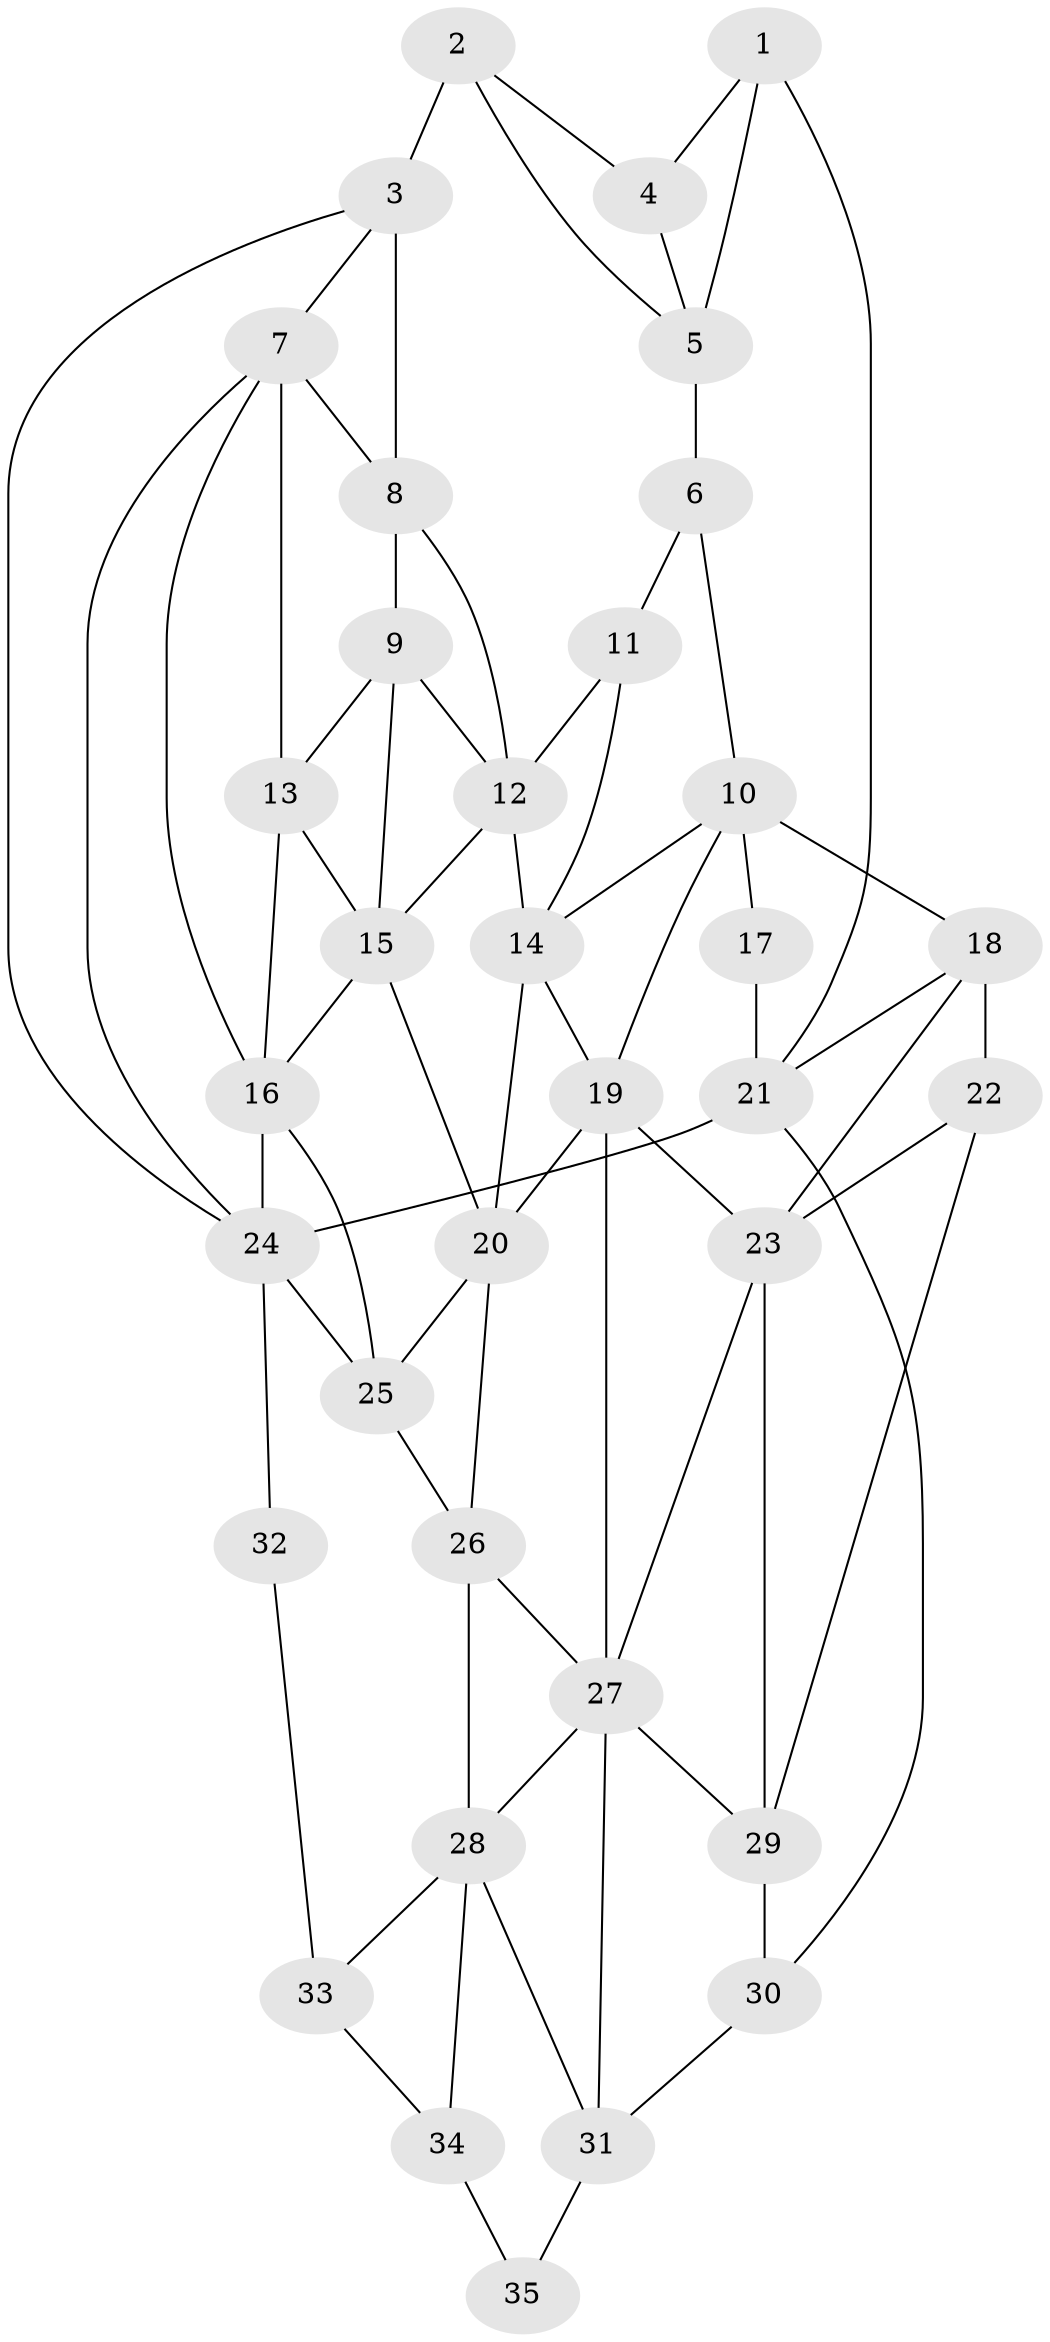 // original degree distribution, {3: 0.02631578947368421, 4: 0.24561403508771928, 5: 0.4824561403508772, 6: 0.24561403508771928}
// Generated by graph-tools (version 1.1) at 2025/38/03/04/25 23:38:36]
// undirected, 35 vertices, 70 edges
graph export_dot {
  node [color=gray90,style=filled];
  1;
  2;
  3;
  4;
  5;
  6;
  7;
  8;
  9;
  10;
  11;
  12;
  13;
  14;
  15;
  16;
  17;
  18;
  19;
  20;
  21;
  22;
  23;
  24;
  25;
  26;
  27;
  28;
  29;
  30;
  31;
  32;
  33;
  34;
  35;
  1 -- 4 [weight=1.0];
  1 -- 5 [weight=1.0];
  1 -- 21 [weight=1.0];
  2 -- 3 [weight=2.0];
  2 -- 4 [weight=1.0];
  2 -- 5 [weight=1.0];
  3 -- 7 [weight=1.0];
  3 -- 8 [weight=1.0];
  3 -- 24 [weight=1.0];
  4 -- 5 [weight=1.0];
  5 -- 6 [weight=2.0];
  6 -- 10 [weight=2.0];
  6 -- 11 [weight=1.0];
  7 -- 8 [weight=1.0];
  7 -- 13 [weight=2.0];
  7 -- 16 [weight=1.0];
  7 -- 24 [weight=1.0];
  8 -- 9 [weight=1.0];
  8 -- 12 [weight=1.0];
  9 -- 12 [weight=1.0];
  9 -- 13 [weight=1.0];
  9 -- 15 [weight=1.0];
  10 -- 14 [weight=1.0];
  10 -- 17 [weight=1.0];
  10 -- 18 [weight=1.0];
  10 -- 19 [weight=1.0];
  11 -- 12 [weight=1.0];
  11 -- 14 [weight=2.0];
  12 -- 14 [weight=1.0];
  12 -- 15 [weight=1.0];
  13 -- 15 [weight=1.0];
  13 -- 16 [weight=2.0];
  14 -- 19 [weight=1.0];
  14 -- 20 [weight=1.0];
  15 -- 16 [weight=1.0];
  15 -- 20 [weight=2.0];
  16 -- 24 [weight=1.0];
  16 -- 25 [weight=1.0];
  17 -- 21 [weight=2.0];
  18 -- 21 [weight=1.0];
  18 -- 22 [weight=2.0];
  18 -- 23 [weight=1.0];
  19 -- 20 [weight=1.0];
  19 -- 23 [weight=1.0];
  19 -- 27 [weight=1.0];
  20 -- 25 [weight=1.0];
  20 -- 26 [weight=1.0];
  21 -- 24 [weight=2.0];
  21 -- 30 [weight=1.0];
  22 -- 23 [weight=1.0];
  22 -- 29 [weight=1.0];
  23 -- 27 [weight=1.0];
  23 -- 29 [weight=1.0];
  24 -- 25 [weight=1.0];
  24 -- 32 [weight=2.0];
  25 -- 26 [weight=2.0];
  26 -- 27 [weight=1.0];
  26 -- 28 [weight=1.0];
  27 -- 28 [weight=1.0];
  27 -- 29 [weight=1.0];
  27 -- 31 [weight=1.0];
  28 -- 31 [weight=1.0];
  28 -- 33 [weight=1.0];
  28 -- 34 [weight=1.0];
  29 -- 30 [weight=1.0];
  30 -- 31 [weight=1.0];
  31 -- 35 [weight=3.0];
  32 -- 33 [weight=2.0];
  33 -- 34 [weight=1.0];
  34 -- 35 [weight=3.0];
}
